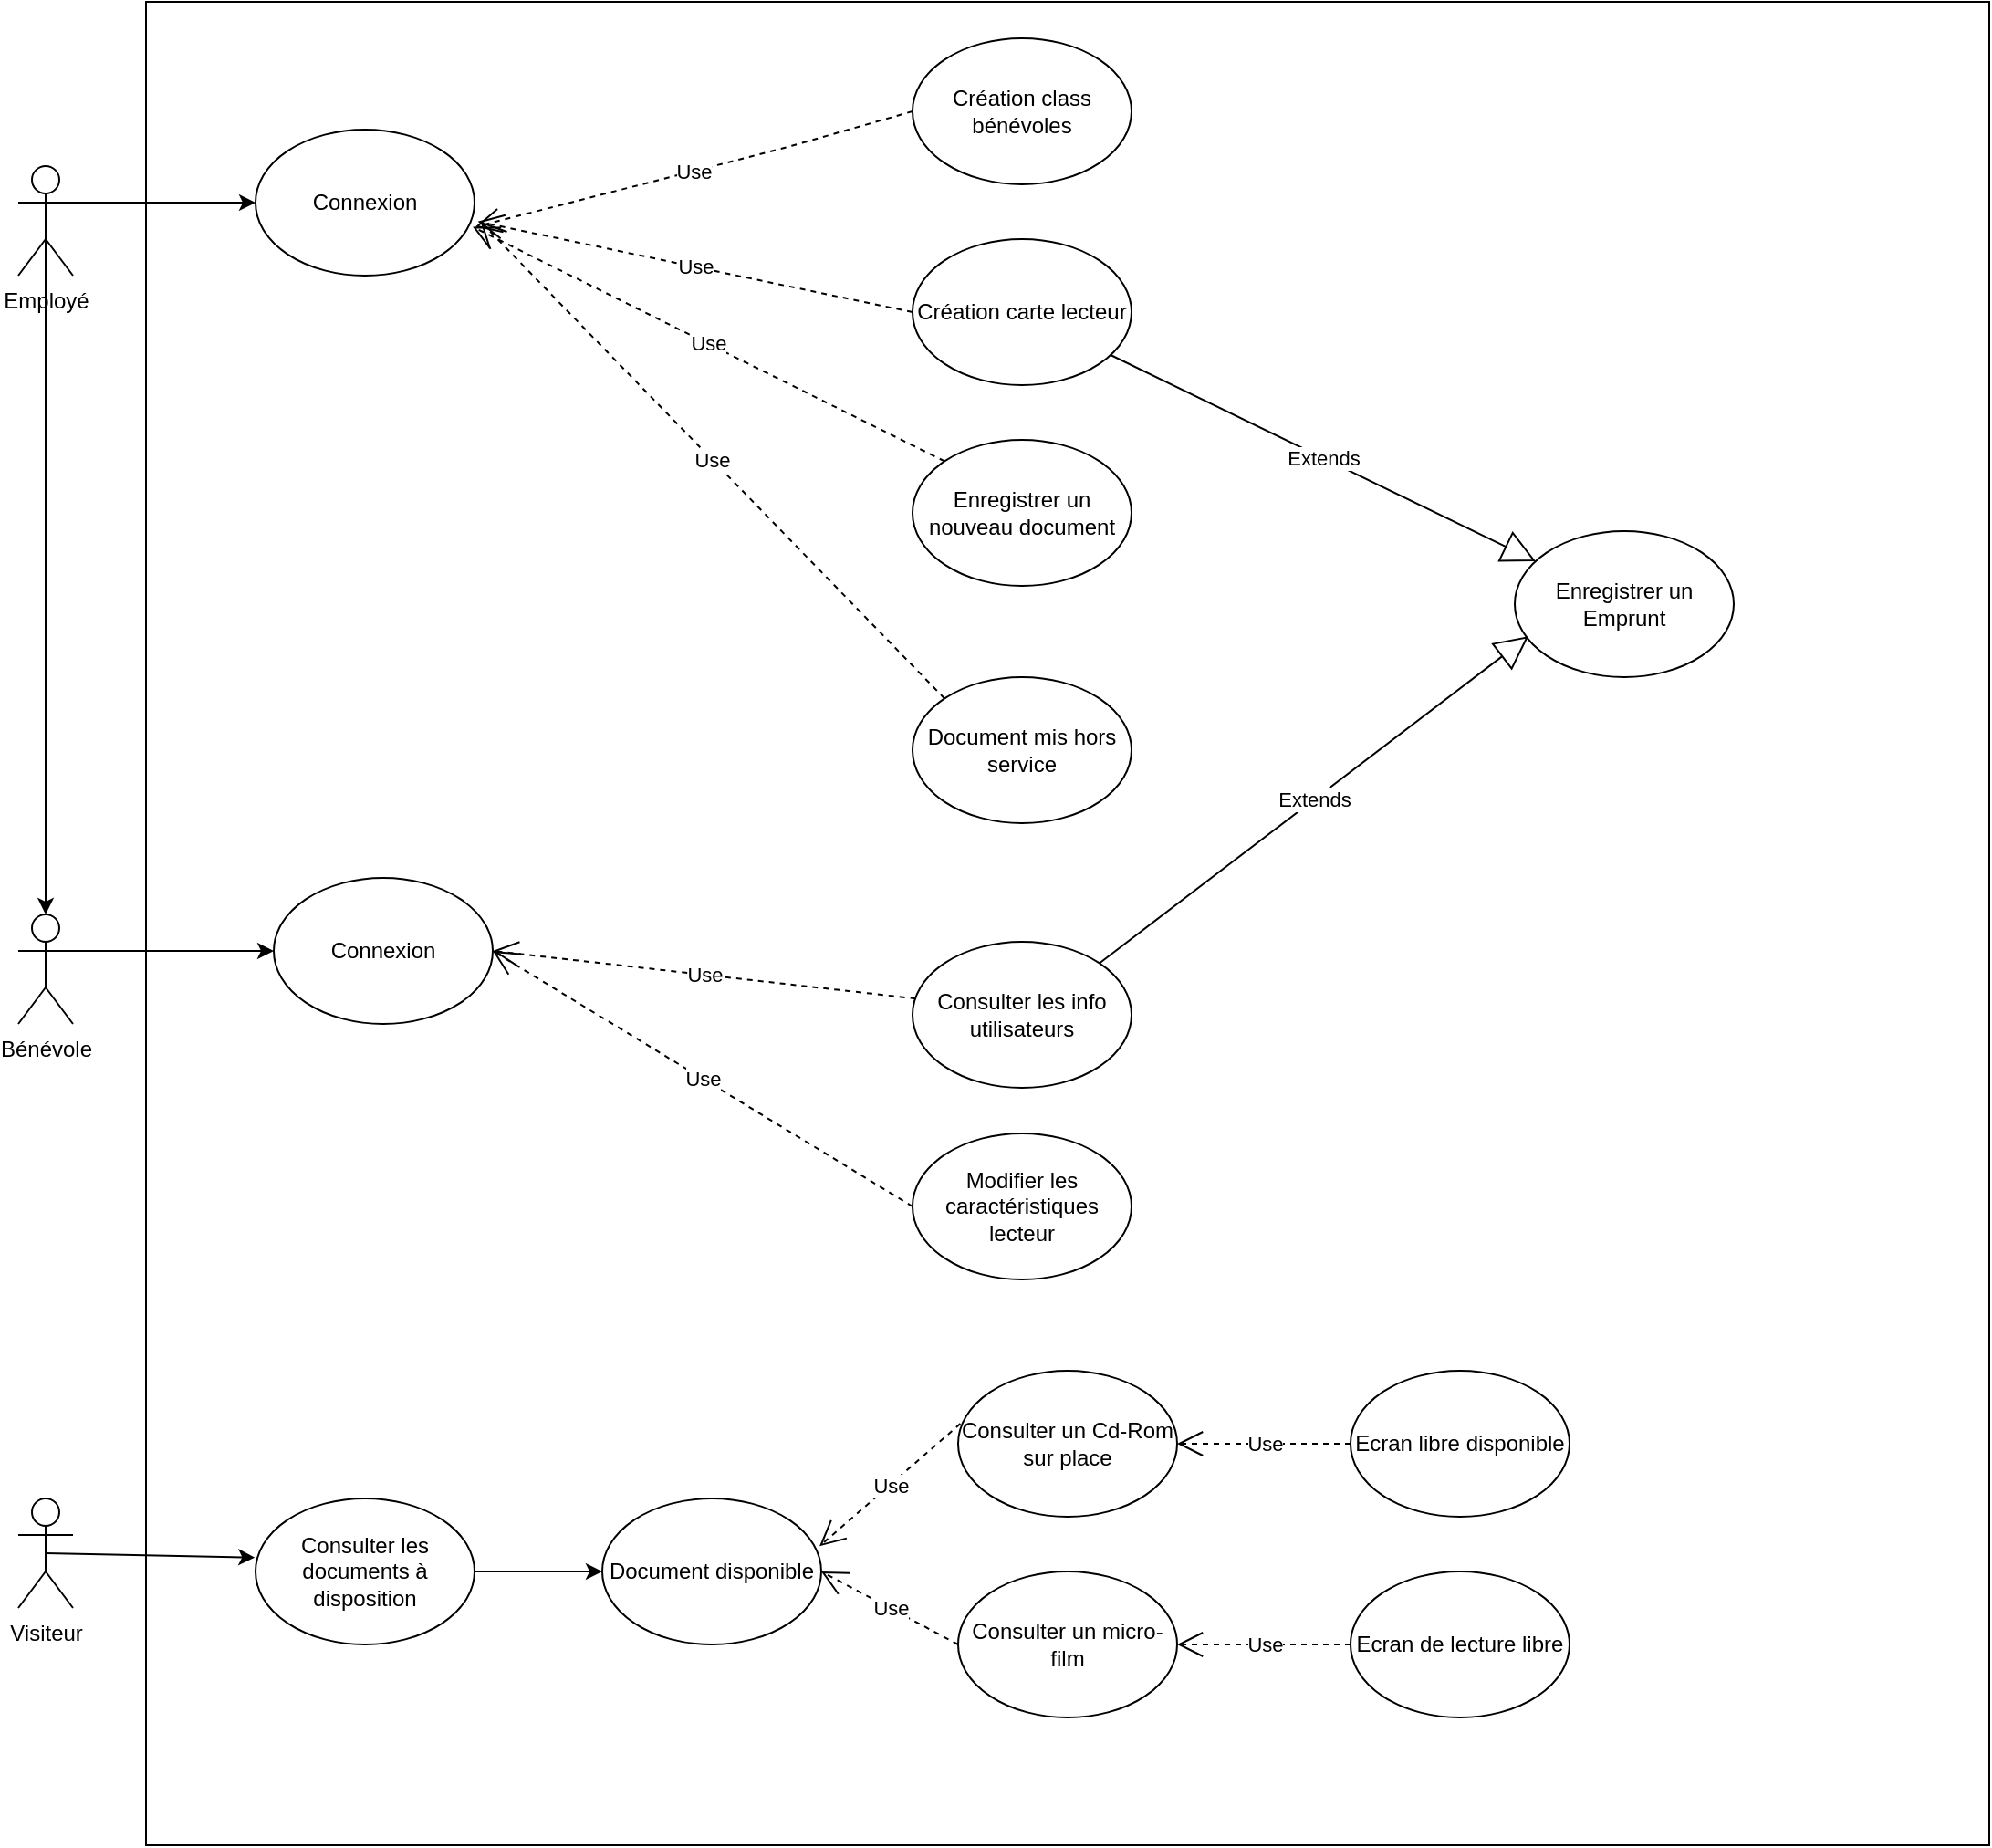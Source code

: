 <mxfile version="13.7.9" type="device"><diagram id="9mPaxKFCdNNcKR6jDU5M" name="Page-1"><mxGraphModel dx="1551" dy="1151" grid="1" gridSize="10" guides="1" tooltips="1" connect="1" arrows="1" fold="1" page="1" pageScale="1" pageWidth="827" pageHeight="1169" math="0" shadow="0"><root><mxCell id="0"/><mxCell id="1" parent="0"/><mxCell id="NK-hngYnGqdeSraJNGRb-1" value="" style="whiteSpace=wrap;html=1;aspect=fixed;" vertex="1" parent="1"><mxGeometry x="120" y="70" width="1010" height="1010" as="geometry"/></mxCell><mxCell id="NK-hngYnGqdeSraJNGRb-4" value="Visiteur" style="shape=umlActor;verticalLabelPosition=bottom;verticalAlign=top;html=1;outlineConnect=0;" vertex="1" parent="1"><mxGeometry x="50" y="890" width="30" height="60" as="geometry"/></mxCell><mxCell id="NK-hngYnGqdeSraJNGRb-5" value="Bénévole" style="shape=umlActor;verticalLabelPosition=bottom;verticalAlign=top;html=1;outlineConnect=0;" vertex="1" parent="1"><mxGeometry x="50" y="570" width="30" height="60" as="geometry"/></mxCell><mxCell id="NK-hngYnGqdeSraJNGRb-6" value="Employé" style="shape=umlActor;verticalLabelPosition=bottom;verticalAlign=top;html=1;outlineConnect=0;" vertex="1" parent="1"><mxGeometry x="50" y="160" width="30" height="60" as="geometry"/></mxCell><mxCell id="NK-hngYnGqdeSraJNGRb-8" value="Consulter les documents à disposition" style="ellipse;whiteSpace=wrap;html=1;" vertex="1" parent="1"><mxGeometry x="180" y="890" width="120" height="80" as="geometry"/></mxCell><mxCell id="NK-hngYnGqdeSraJNGRb-9" value="Connexion" style="ellipse;whiteSpace=wrap;html=1;" vertex="1" parent="1"><mxGeometry x="180" y="140" width="120" height="80" as="geometry"/></mxCell><mxCell id="NK-hngYnGqdeSraJNGRb-10" value="" style="endArrow=classic;html=1;exitX=1;exitY=0.333;exitDx=0;exitDy=0;exitPerimeter=0;entryX=0;entryY=0.5;entryDx=0;entryDy=0;" edge="1" parent="1" source="NK-hngYnGqdeSraJNGRb-6" target="NK-hngYnGqdeSraJNGRb-9"><mxGeometry width="50" height="50" relative="1" as="geometry"><mxPoint x="90" y="210" as="sourcePoint"/><mxPoint x="140" y="160" as="targetPoint"/></mxGeometry></mxCell><mxCell id="NK-hngYnGqdeSraJNGRb-12" value="" style="endArrow=classic;html=1;exitX=1;exitY=0.333;exitDx=0;exitDy=0;exitPerimeter=0;" edge="1" parent="1" source="NK-hngYnGqdeSraJNGRb-5" target="NK-hngYnGqdeSraJNGRb-18"><mxGeometry width="50" height="50" relative="1" as="geometry"><mxPoint x="90" y="370" as="sourcePoint"/><mxPoint x="140" y="320" as="targetPoint"/></mxGeometry></mxCell><mxCell id="NK-hngYnGqdeSraJNGRb-13" value="" style="endArrow=classic;html=1;exitX=0.5;exitY=0.5;exitDx=0;exitDy=0;exitPerimeter=0;entryX=-0.003;entryY=0.404;entryDx=0;entryDy=0;entryPerimeter=0;" edge="1" parent="1" source="NK-hngYnGqdeSraJNGRb-4" target="NK-hngYnGqdeSraJNGRb-8"><mxGeometry width="50" height="50" relative="1" as="geometry"><mxPoint x="450" y="510" as="sourcePoint"/><mxPoint x="500" y="460" as="targetPoint"/></mxGeometry></mxCell><mxCell id="NK-hngYnGqdeSraJNGRb-15" value="" style="endArrow=classic;html=1;exitX=0.5;exitY=0.5;exitDx=0;exitDy=0;exitPerimeter=0;entryX=0.5;entryY=0;entryDx=0;entryDy=0;entryPerimeter=0;" edge="1" parent="1" source="NK-hngYnGqdeSraJNGRb-6" target="NK-hngYnGqdeSraJNGRb-5"><mxGeometry width="50" height="50" relative="1" as="geometry"><mxPoint x="450" y="510" as="sourcePoint"/><mxPoint x="80" y="460" as="targetPoint"/></mxGeometry></mxCell><mxCell id="NK-hngYnGqdeSraJNGRb-16" value="Use" style="endArrow=open;endSize=12;dashed=1;html=1;exitX=0;exitY=0.5;exitDx=0;exitDy=0;entryX=1.004;entryY=0.666;entryDx=0;entryDy=0;entryPerimeter=0;" edge="1" parent="1" source="NK-hngYnGqdeSraJNGRb-17" target="NK-hngYnGqdeSraJNGRb-9"><mxGeometry width="160" relative="1" as="geometry"><mxPoint x="390" y="490" as="sourcePoint"/><mxPoint x="300" y="250" as="targetPoint"/><Array as="points"><mxPoint x="470" y="150"/></Array></mxGeometry></mxCell><mxCell id="NK-hngYnGqdeSraJNGRb-17" value="Création class bénévoles" style="ellipse;whiteSpace=wrap;html=1;" vertex="1" parent="1"><mxGeometry x="540" y="90" width="120" height="80" as="geometry"/></mxCell><mxCell id="NK-hngYnGqdeSraJNGRb-18" value="Connexion" style="ellipse;whiteSpace=wrap;html=1;" vertex="1" parent="1"><mxGeometry x="190" y="550" width="120" height="80" as="geometry"/></mxCell><mxCell id="NK-hngYnGqdeSraJNGRb-19" value="Création carte lecteur" style="ellipse;whiteSpace=wrap;html=1;" vertex="1" parent="1"><mxGeometry x="540" y="200" width="120" height="80" as="geometry"/></mxCell><mxCell id="NK-hngYnGqdeSraJNGRb-22" value="Extends" style="endArrow=block;endSize=16;endFill=0;html=1;" edge="1" parent="1" source="NK-hngYnGqdeSraJNGRb-19" target="NK-hngYnGqdeSraJNGRb-23"><mxGeometry width="160" relative="1" as="geometry"><mxPoint x="390" y="360" as="sourcePoint"/><mxPoint x="550" y="360" as="targetPoint"/></mxGeometry></mxCell><mxCell id="NK-hngYnGqdeSraJNGRb-23" value="Enregistrer un Emprunt" style="ellipse;whiteSpace=wrap;html=1;" vertex="1" parent="1"><mxGeometry x="870" y="360" width="120" height="80" as="geometry"/></mxCell><mxCell id="NK-hngYnGqdeSraJNGRb-24" value="Consulter un micro-film" style="ellipse;whiteSpace=wrap;html=1;" vertex="1" parent="1"><mxGeometry x="565" y="930" width="120" height="80" as="geometry"/></mxCell><mxCell id="NK-hngYnGqdeSraJNGRb-26" value="Use" style="endArrow=open;endSize=12;dashed=1;html=1;exitX=0;exitY=0.5;exitDx=0;exitDy=0;entryX=1;entryY=0.5;entryDx=0;entryDy=0;" edge="1" parent="1" source="NK-hngYnGqdeSraJNGRb-27" target="NK-hngYnGqdeSraJNGRb-24"><mxGeometry width="160" relative="1" as="geometry"><mxPoint x="390" y="350" as="sourcePoint"/><mxPoint x="550" y="350" as="targetPoint"/></mxGeometry></mxCell><mxCell id="NK-hngYnGqdeSraJNGRb-27" value="Ecran de lecture libre" style="ellipse;whiteSpace=wrap;html=1;" vertex="1" parent="1"><mxGeometry x="780" y="930" width="120" height="80" as="geometry"/></mxCell><mxCell id="NK-hngYnGqdeSraJNGRb-28" value="Enregistrer un nouveau document" style="ellipse;whiteSpace=wrap;html=1;" vertex="1" parent="1"><mxGeometry x="540" y="310" width="120" height="80" as="geometry"/></mxCell><mxCell id="NK-hngYnGqdeSraJNGRb-29" value="Modifier les caractéristiques lecteur" style="ellipse;whiteSpace=wrap;html=1;" vertex="1" parent="1"><mxGeometry x="540" y="690" width="120" height="80" as="geometry"/></mxCell><mxCell id="NK-hngYnGqdeSraJNGRb-34" value="Use" style="endArrow=open;endSize=12;dashed=1;html=1;entryX=1;entryY=0.5;entryDx=0;entryDy=0;exitX=0;exitY=0.5;exitDx=0;exitDy=0;" edge="1" parent="1" source="NK-hngYnGqdeSraJNGRb-29" target="NK-hngYnGqdeSraJNGRb-18"><mxGeometry width="160" relative="1" as="geometry"><mxPoint x="240" y="369" as="sourcePoint"/><mxPoint x="320" y="390" as="targetPoint"/></mxGeometry></mxCell><mxCell id="NK-hngYnGqdeSraJNGRb-36" value="Consulter les info utilisateurs" style="ellipse;whiteSpace=wrap;html=1;" vertex="1" parent="1"><mxGeometry x="540" y="585" width="120" height="80" as="geometry"/></mxCell><mxCell id="NK-hngYnGqdeSraJNGRb-39" value="Use" style="endArrow=open;endSize=12;dashed=1;html=1;exitX=0.015;exitY=0.389;exitDx=0;exitDy=0;exitPerimeter=0;entryX=1;entryY=0.5;entryDx=0;entryDy=0;" edge="1" parent="1" source="NK-hngYnGqdeSraJNGRb-36" target="NK-hngYnGqdeSraJNGRb-18"><mxGeometry width="160" relative="1" as="geometry"><mxPoint x="390" y="320" as="sourcePoint"/><mxPoint x="550" y="320" as="targetPoint"/></mxGeometry></mxCell><mxCell id="NK-hngYnGqdeSraJNGRb-46" value="Extends" style="endArrow=block;endSize=16;endFill=0;html=1;exitX=1;exitY=0;exitDx=0;exitDy=0;entryX=0.063;entryY=0.72;entryDx=0;entryDy=0;entryPerimeter=0;" edge="1" parent="1" source="NK-hngYnGqdeSraJNGRb-36" target="NK-hngYnGqdeSraJNGRb-23"><mxGeometry width="160" relative="1" as="geometry"><mxPoint x="690" y="640" as="sourcePoint"/><mxPoint x="850" y="640" as="targetPoint"/></mxGeometry></mxCell><mxCell id="NK-hngYnGqdeSraJNGRb-48" value="Document mis hors service" style="ellipse;whiteSpace=wrap;html=1;" vertex="1" parent="1"><mxGeometry x="540" y="440" width="120" height="80" as="geometry"/></mxCell><mxCell id="NK-hngYnGqdeSraJNGRb-50" value="Use" style="endArrow=open;endSize=12;dashed=1;html=1;exitX=0;exitY=0;exitDx=0;exitDy=0;entryX=0.992;entryY=0.666;entryDx=0;entryDy=0;entryPerimeter=0;" edge="1" parent="1" source="NK-hngYnGqdeSraJNGRb-28" target="NK-hngYnGqdeSraJNGRb-9"><mxGeometry width="160" relative="1" as="geometry"><mxPoint x="125.72" y="381.44" as="sourcePoint"/><mxPoint x="300" y="250" as="targetPoint"/><Array as="points"/></mxGeometry></mxCell><mxCell id="NK-hngYnGqdeSraJNGRb-52" value="Use" style="endArrow=open;endSize=12;dashed=1;html=1;exitX=0;exitY=0;exitDx=0;exitDy=0;entryX=1.027;entryY=0.63;entryDx=0;entryDy=0;entryPerimeter=0;" edge="1" parent="1" source="NK-hngYnGqdeSraJNGRb-48" target="NK-hngYnGqdeSraJNGRb-9"><mxGeometry width="160" relative="1" as="geometry"><mxPoint x="240.0" y="421.44" as="sourcePoint"/><mxPoint x="468.56" y="350" as="targetPoint"/><Array as="points"/></mxGeometry></mxCell><mxCell id="NK-hngYnGqdeSraJNGRb-53" value="Use" style="endArrow=open;endSize=12;dashed=1;html=1;exitX=0;exitY=0.5;exitDx=0;exitDy=0;entryX=1.015;entryY=0.63;entryDx=0;entryDy=0;entryPerimeter=0;" edge="1" parent="1" source="NK-hngYnGqdeSraJNGRb-19" target="NK-hngYnGqdeSraJNGRb-9"><mxGeometry width="160" relative="1" as="geometry"><mxPoint x="351.44" y="241.44" as="sourcePoint"/><mxPoint x="580.0" y="170" as="targetPoint"/><Array as="points"/></mxGeometry></mxCell><mxCell id="NK-hngYnGqdeSraJNGRb-55" value="Consulter un Cd-Rom sur place" style="ellipse;whiteSpace=wrap;html=1;" vertex="1" parent="1"><mxGeometry x="565" y="820" width="120" height="80" as="geometry"/></mxCell><mxCell id="NK-hngYnGqdeSraJNGRb-57" value="Ecran libre disponible" style="ellipse;whiteSpace=wrap;html=1;" vertex="1" parent="1"><mxGeometry x="780" y="820" width="120" height="80" as="geometry"/></mxCell><mxCell id="NK-hngYnGqdeSraJNGRb-58" value="Use" style="endArrow=open;endSize=12;dashed=1;html=1;entryX=1;entryY=0.5;entryDx=0;entryDy=0;exitX=0;exitY=0.5;exitDx=0;exitDy=0;" edge="1" parent="1" source="NK-hngYnGqdeSraJNGRb-57" target="NK-hngYnGqdeSraJNGRb-55"><mxGeometry width="160" relative="1" as="geometry"><mxPoint x="690" y="630" as="sourcePoint"/><mxPoint x="850" y="630" as="targetPoint"/></mxGeometry></mxCell><mxCell id="NK-hngYnGqdeSraJNGRb-59" value="Document disponible" style="ellipse;whiteSpace=wrap;html=1;" vertex="1" parent="1"><mxGeometry x="370" y="890" width="120" height="80" as="geometry"/></mxCell><mxCell id="NK-hngYnGqdeSraJNGRb-60" value="" style="endArrow=classic;html=1;exitX=1;exitY=0.5;exitDx=0;exitDy=0;entryX=0;entryY=0.5;entryDx=0;entryDy=0;" edge="1" parent="1" source="NK-hngYnGqdeSraJNGRb-8" target="NK-hngYnGqdeSraJNGRb-59"><mxGeometry width="50" height="50" relative="1" as="geometry"><mxPoint x="750" y="650" as="sourcePoint"/><mxPoint x="800" y="600" as="targetPoint"/></mxGeometry></mxCell><mxCell id="NK-hngYnGqdeSraJNGRb-61" value="Use" style="endArrow=open;endSize=12;dashed=1;html=1;exitX=0.01;exitY=0.363;exitDx=0;exitDy=0;exitPerimeter=0;entryX=0.992;entryY=0.327;entryDx=0;entryDy=0;entryPerimeter=0;" edge="1" parent="1" source="NK-hngYnGqdeSraJNGRb-55" target="NK-hngYnGqdeSraJNGRb-59"><mxGeometry width="160" relative="1" as="geometry"><mxPoint x="690" y="630" as="sourcePoint"/><mxPoint x="480" y="930" as="targetPoint"/></mxGeometry></mxCell><mxCell id="NK-hngYnGqdeSraJNGRb-62" value="Use" style="endArrow=open;endSize=12;dashed=1;html=1;entryX=1;entryY=0.5;entryDx=0;entryDy=0;exitX=0;exitY=0.5;exitDx=0;exitDy=0;" edge="1" parent="1" source="NK-hngYnGqdeSraJNGRb-24" target="NK-hngYnGqdeSraJNGRb-59"><mxGeometry width="160" relative="1" as="geometry"><mxPoint x="690" y="630" as="sourcePoint"/><mxPoint x="850" y="630" as="targetPoint"/></mxGeometry></mxCell></root></mxGraphModel></diagram></mxfile>